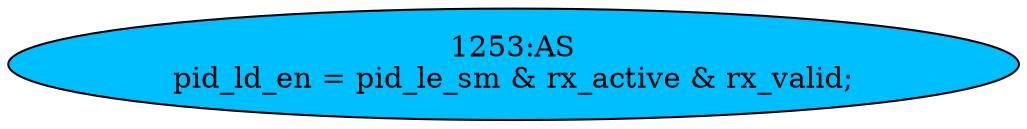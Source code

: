 strict digraph "" {
	node [label="\N"];
	"1253:AS"	 [ast="<pyverilog.vparser.ast.Assign object at 0x7f0647e56e10>",
		def_var="['pid_ld_en']",
		fillcolor=deepskyblue,
		label="1253:AS
pid_ld_en = pid_le_sm & rx_active & rx_valid;",
		statements="[]",
		style=filled,
		typ=Assign,
		use_var="['pid_le_sm', 'rx_active', 'rx_valid']"];
}
